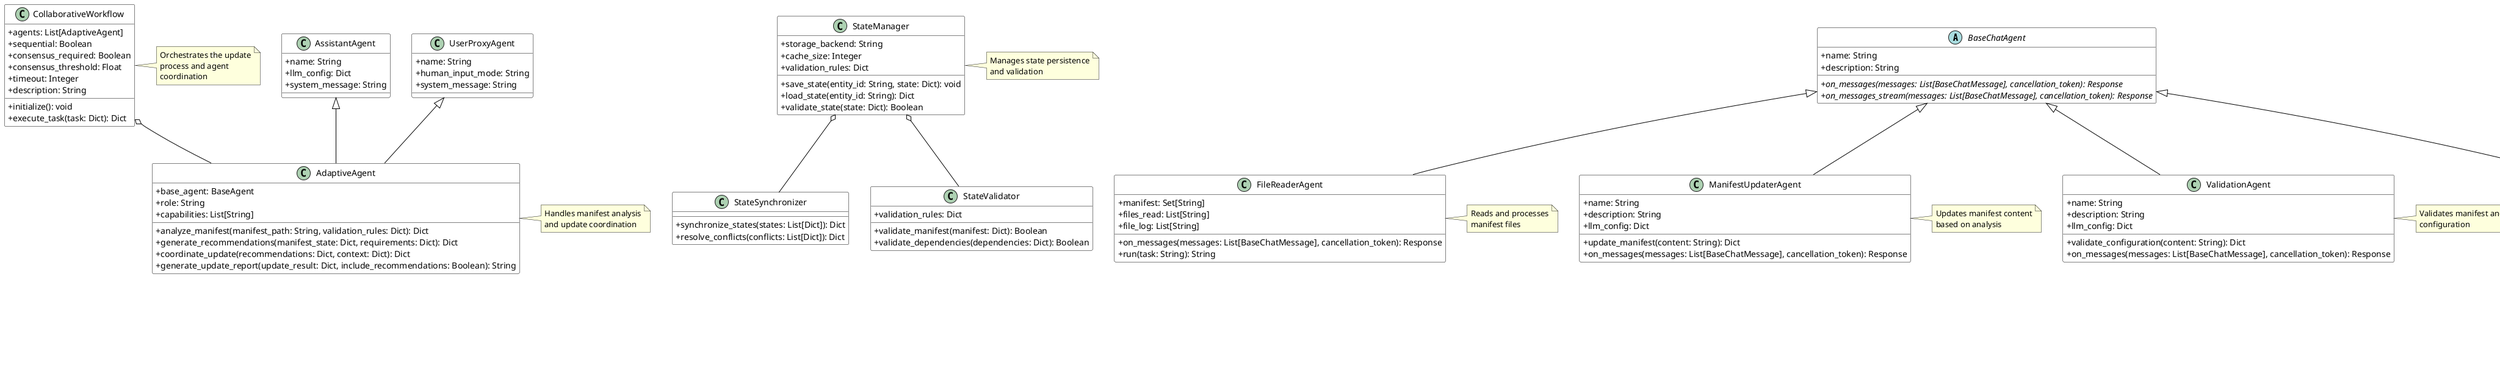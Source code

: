 @startuml Update Manifest Class Diagram

' Style
skinparam classAttributeIconSize 0
skinparam class {
    BackgroundColor White
    ArrowColor Black
    BorderColor Black
}

' Base Classes
abstract class BaseChatAgent {
    + name: String
    + description: String
    + {abstract} on_messages(messages: List[BaseChatMessage], cancellation_token): Response
    + {abstract} on_messages_stream(messages: List[BaseChatMessage], cancellation_token): Response
}

class AssistantAgent {
    + name: String
    + llm_config: Dict
    + system_message: String
}

class UserProxyAgent {
    + name: String
    + human_input_mode: String
    + system_message: String
}

' Agent Classes
class FileReaderAgent {
    + manifest: Set[String]
    + files_read: List[String]
    + file_log: List[String]
    + on_messages(messages: List[BaseChatMessage], cancellation_token): Response
    + run(task: String): String
}

class ManifestUpdaterAgent {
    + name: String
    + description: String
    + llm_config: Dict
    + update_manifest(content: String): Dict
    + on_messages(messages: List[BaseChatMessage], cancellation_token): Response
}

class LoggingConfigAgent {
    + name: String
    + description: String
    + llm_config: Dict
    + configure_logging(content: String): Dict
    + on_messages(messages: List[BaseChatMessage], cancellation_token): Response
}

class ValidationAgent {
    + name: String
    + description: String
    + llm_config: Dict
    + validate_configuration(content: String): Dict
    + on_messages(messages: List[BaseChatMessage], cancellation_token): Response
}

class AdaptiveAgent {
    + base_agent: BaseAgent
    + role: String
    + capabilities: List[String]
    + analyze_manifest(manifest_path: String, validation_rules: Dict): Dict
    + generate_recommendations(manifest_state: Dict, requirements: Dict): Dict
    + coordinate_update(recommendations: Dict, context: Dict): Dict
    + generate_update_report(update_result: Dict, include_recommendations: Boolean): String
}

' State Management Classes
class StateManager {
    + storage_backend: String
    + cache_size: Integer
    + validation_rules: Dict
    + save_state(entity_id: String, state: Dict): void
    + load_state(entity_id: String): Dict
    + validate_state(state: Dict): Boolean
}

class StateSynchronizer {
    + synchronize_states(states: List[Dict]): Dict
    + resolve_conflicts(conflicts: List[Dict]): Dict
}

class StateValidator {
    + validation_rules: Dict
    + validate_manifest(manifest: Dict): Boolean
    + validate_dependencies(dependencies: Dict): Boolean
}

' Workflow Classes
class CollaborativeWorkflow {
    + agents: List[AdaptiveAgent]
    + sequential: Boolean
    + consensus_required: Boolean
    + consensus_threshold: Float
    + timeout: Integer
    + description: String
    + initialize(): void
    + execute_task(task: Dict): Dict
}

' Message Classes
class BaseChatMessage {
    + source: String
    + content: String
}

class TextMessage {
    + source: String
    + content: String
}

class Response {
    + chat_message: BaseChatMessage
}

' Relationships
BaseChatAgent <|-- FileReaderAgent
BaseChatAgent <|-- ManifestUpdaterAgent
BaseChatAgent <|-- LoggingConfigAgent
BaseChatAgent <|-- ValidationAgent
AssistantAgent <|-- AdaptiveAgent
UserProxyAgent <|-- AdaptiveAgent
StateManager o-- StateSynchronizer
StateManager o-- StateValidator
CollaborativeWorkflow o-- AdaptiveAgent
BaseChatMessage <|-- TextMessage
Response o-- BaseChatMessage

' Notes
note right of AdaptiveAgent
  Handles manifest analysis
  and update coordination
end note

note right of StateManager
  Manages state persistence
  and validation
end note

note right of CollaborativeWorkflow
  Orchestrates the update
  process and agent
  coordination
end note

note right of FileReaderAgent
  Reads and processes
  manifest files
end note

note right of ManifestUpdaterAgent
  Updates manifest content
  based on analysis
end note

note right of ValidationAgent
  Validates manifest and
  configuration
end note

@enduml 
